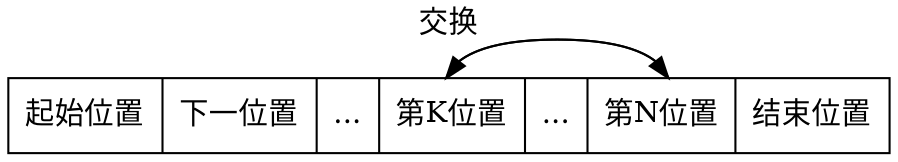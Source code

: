 digraph life {
  node [shape=record];
  struct1 [label=" 起始位置 | 下一位置 |...|<f0> 第K位置 |...|<f1> 第N位置 | 结束位置"];
  struct1:f0 -> struct1:f1 [label=" 交换 "];
  struct1:f1 -> struct1:f0;
}
